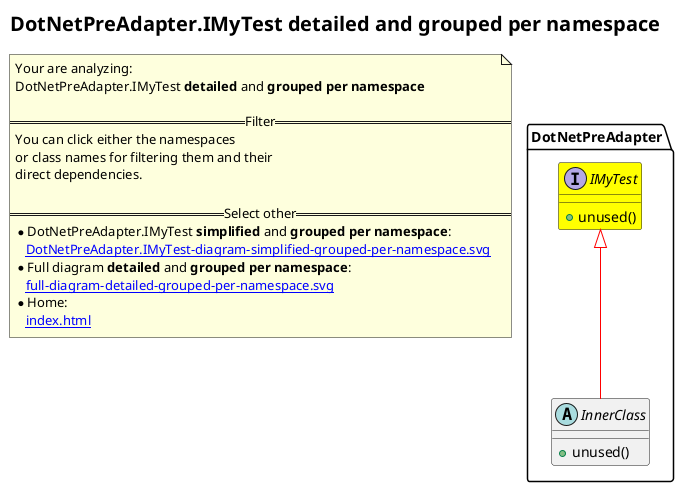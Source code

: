 @startuml
skinparam linetype ortho
title <size:20>DotNetPreAdapter.IMyTest **detailed** and **grouped per namespace**</size>
note "Your are analyzing:\nDotNetPreAdapter.IMyTest **detailed** and **grouped per namespace**\n\n==Filter==\nYou can click either the namespaces \nor class names for filtering them and their\ndirect dependencies.\n\n==Select other==\n* DotNetPreAdapter.IMyTest **simplified** and **grouped per namespace**:\n   [[DotNetPreAdapter.IMyTest-diagram-simplified-grouped-per-namespace.svg]]\n* Full diagram **detailed** and **grouped per namespace**:\n   [[full-diagram-detailed-grouped-per-namespace.svg]]\n* Home:\n   [[index.html]]" as FloatingNote
namespace DotNetPreAdapter [[DotNetPreAdapter-diagram-detailed-grouped-per-namespace.svg]] {
interface DotNetPreAdapter.IMyTest [[DotNetPreAdapter.IMyTest-diagram-detailed-grouped-per-namespace.svg]] #yellow {
  + unused(<font color="6060BB"></font>)
}
abstract class DotNetPreAdapter.InnerClass [[DotNetPreAdapter.InnerClass-diagram-detailed-grouped-per-namespace.svg]]  {
  + unused(<font color="6060BB"></font>)
}
'Compared namespace DotNetPreAdapter [[DotNetPreAdapter-diagram-detailed-grouped-per-namespace.svg]] { with last element of }
' Closing all previous_sub_namespace_list namespace None because file analysis is finished.
' Closing namespace DotNetPreAdapter
}
 ' *************************************** 
 ' *************************************** 
 ' *************************************** 
' Class relations extracted from namespace:
' DotNetPreAdapter
DotNetPreAdapter.IMyTest <|-[#red]- DotNetPreAdapter.InnerClass
@enduml